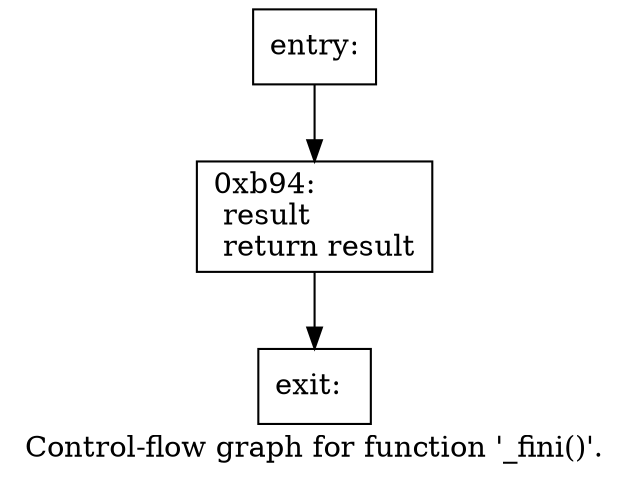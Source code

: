 digraph "Control-flow graph for function '_fini()'." {
  label="Control-flow graph for function '_fini()'.";
  node [shape=record];

  Node140736622523088 [label="{entry:\l}"];
  Node140736622523088 -> Node140736620193152;
  Node140736620193152 [label="{0xb94:\l  result\l  return result\l}"];
  Node140736620193152 -> Node140736622535504;
  Node140736622535504 [label="{exit:\l}"];

}
